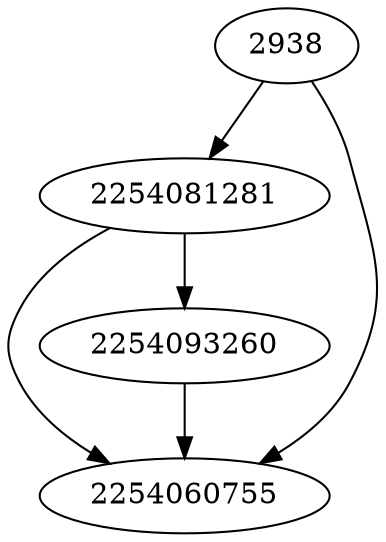 strict digraph  {
2254081281;
2938;
2254060755;
2254093260;
2254081281 -> 2254093260;
2254081281 -> 2254060755;
2938 -> 2254081281;
2938 -> 2254060755;
2254093260 -> 2254060755;
}
